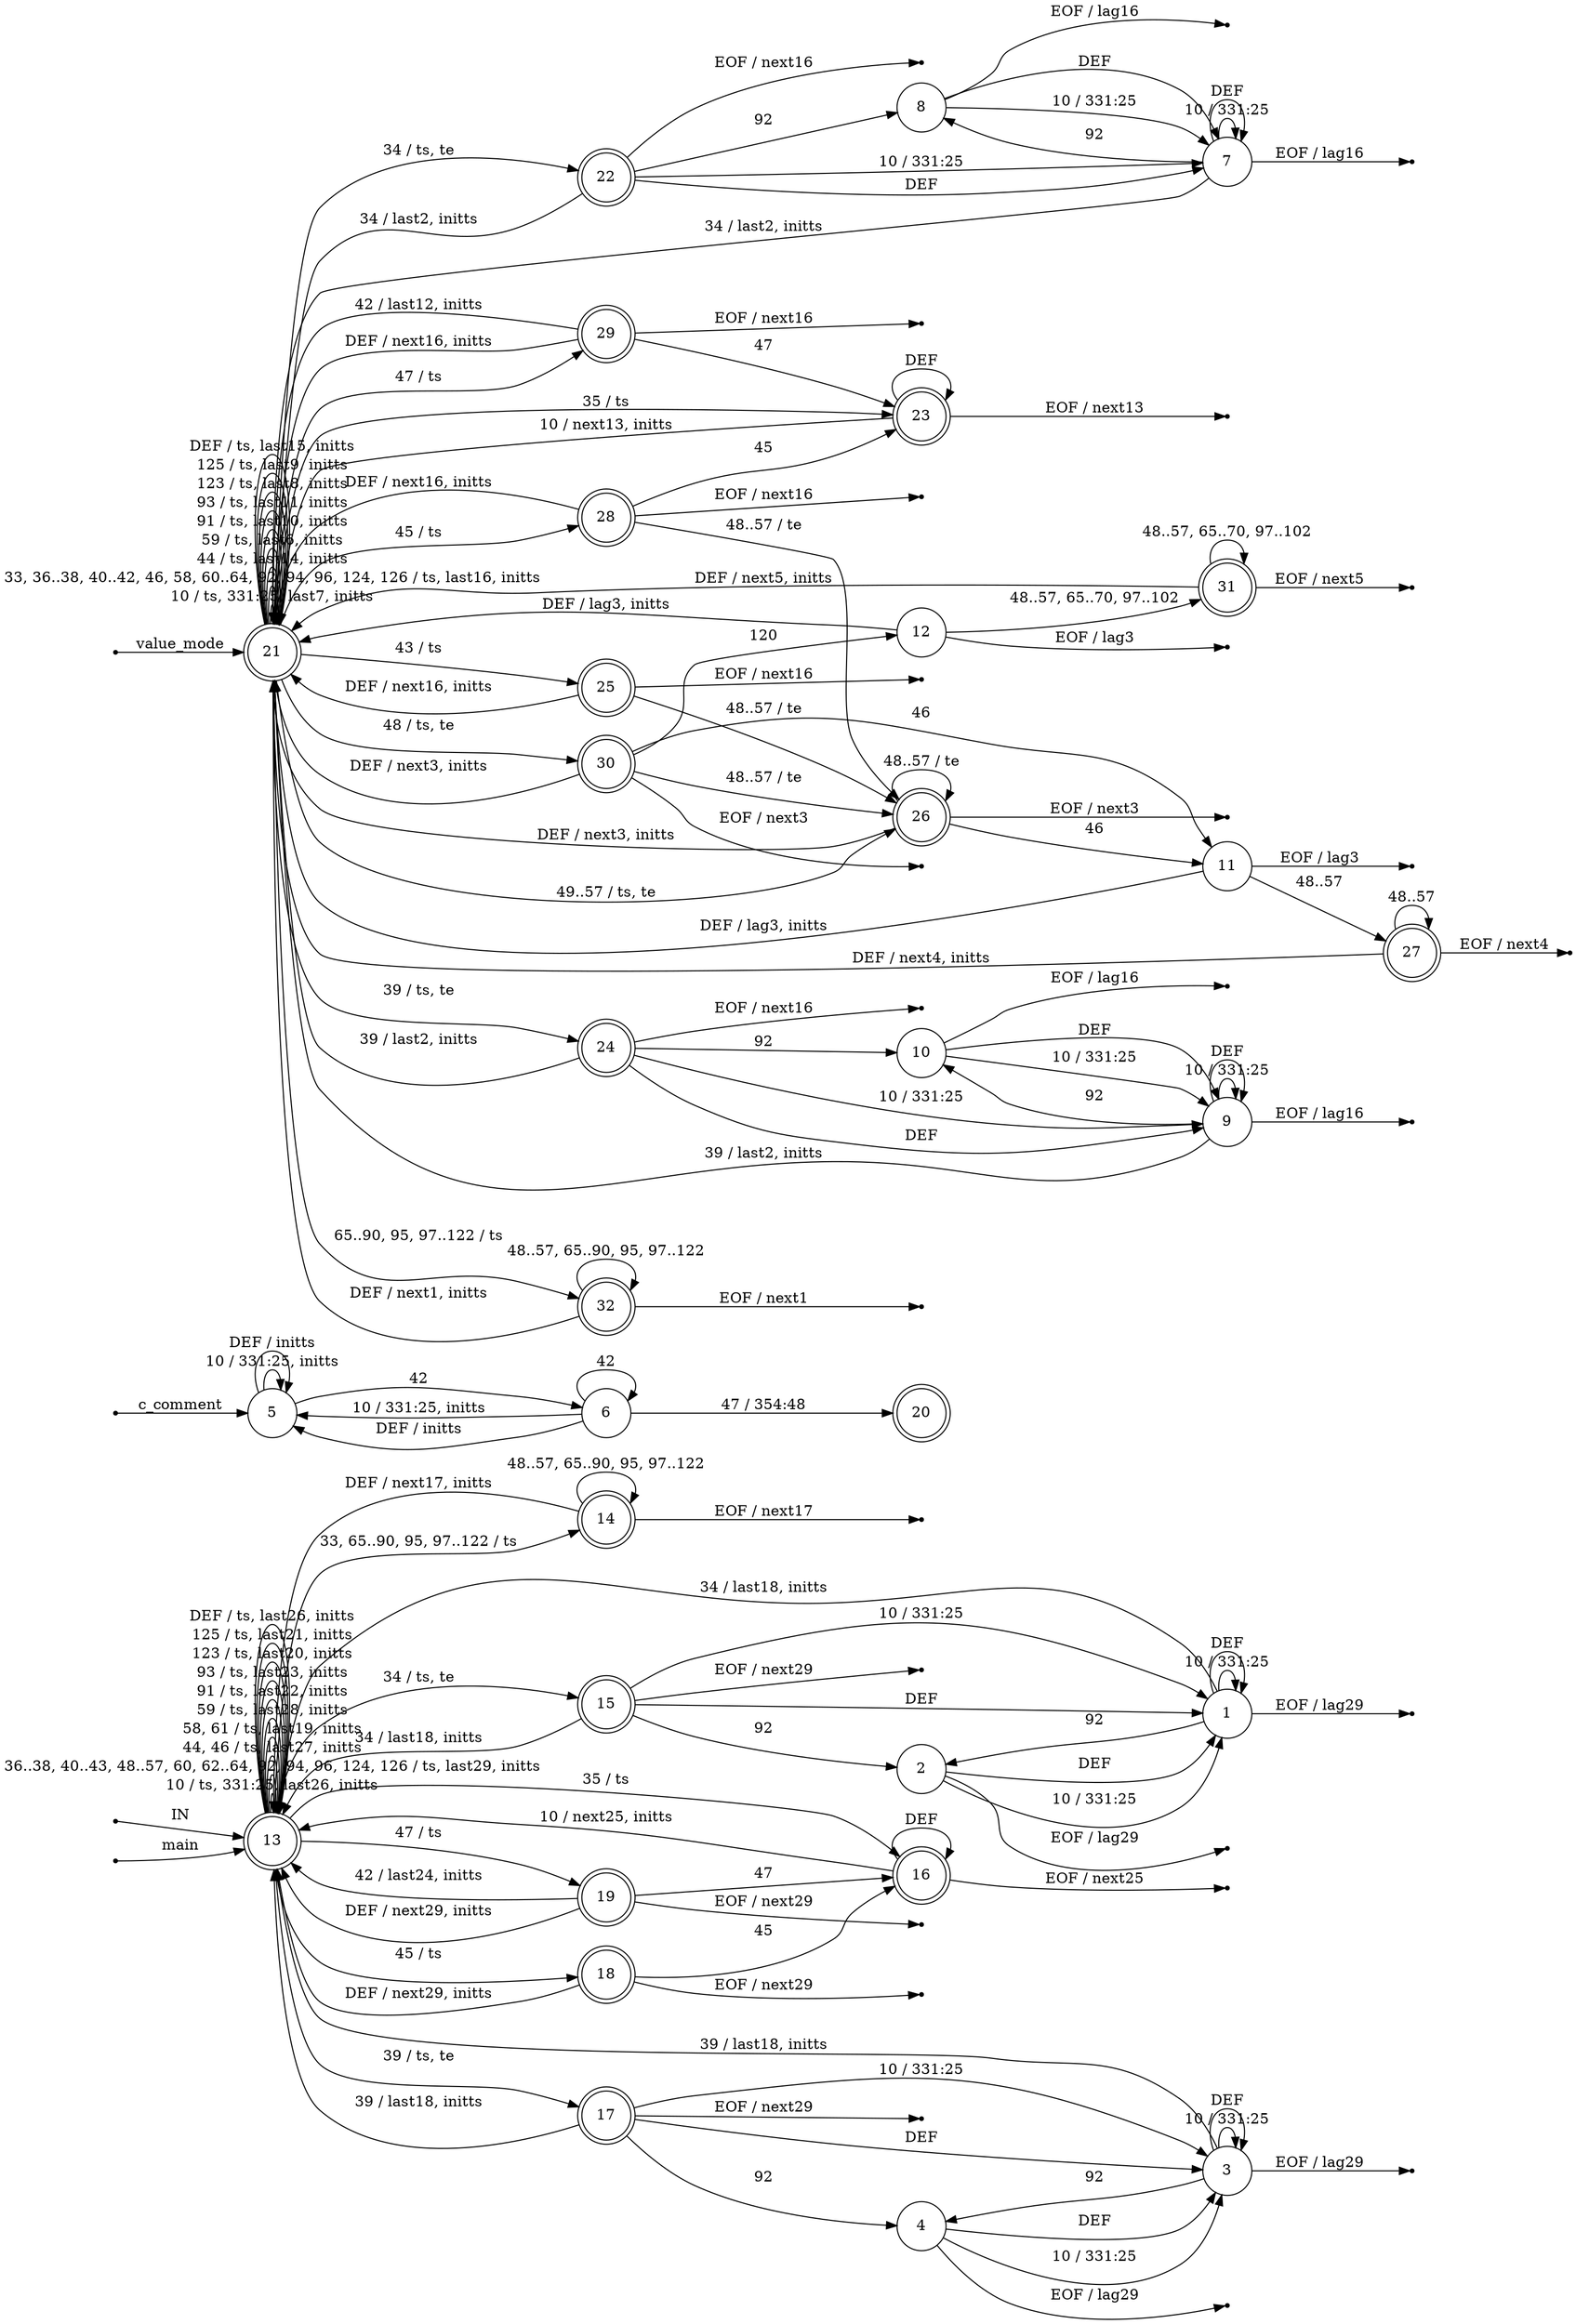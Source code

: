 digraph ACLParser {
	rankdir=LR;
	node [ shape = point ];
	ENTRY;
	en_5;
	en_21;
	en_13;
	eof_1;
	eof_2;
	eof_3;
	eof_4;
	eof_7;
	eof_8;
	eof_9;
	eof_10;
	eof_11;
	eof_12;
	eof_14;
	eof_15;
	eof_16;
	eof_17;
	eof_18;
	eof_19;
	eof_22;
	eof_23;
	eof_24;
	eof_25;
	eof_26;
	eof_27;
	eof_28;
	eof_29;
	eof_30;
	eof_31;
	eof_32;
	node [ shape = circle, height = 0.2 ];
	node [ fixedsize = true, height = 0.65, shape = doublecircle ];
	13;
	14;
	15;
	16;
	17;
	18;
	19;
	20;
	21;
	22;
	23;
	24;
	25;
	26;
	27;
	28;
	29;
	30;
	31;
	32;
	node [ shape = circle ];
	1 -> 1 [ label = "10 / 331:25" ];
	1 -> 13 [ label = "34 / last18, initts" ];
	1 -> 2 [ label = "92" ];
	1 -> 1 [ label = "DEF" ];
	2 -> 1 [ label = "10 / 331:25" ];
	2 -> 1 [ label = "DEF" ];
	3 -> 3 [ label = "10 / 331:25" ];
	3 -> 13 [ label = "39 / last18, initts" ];
	3 -> 4 [ label = "92" ];
	3 -> 3 [ label = "DEF" ];
	4 -> 3 [ label = "10 / 331:25" ];
	4 -> 3 [ label = "DEF" ];
	5 -> 5 [ label = "10 / 331:25, initts" ];
	5 -> 6 [ label = "42" ];
	5 -> 5 [ label = "DEF / initts" ];
	6 -> 5 [ label = "10 / 331:25, initts" ];
	6 -> 6 [ label = "42" ];
	6 -> 20 [ label = "47 / 354:48" ];
	6 -> 5 [ label = "DEF / initts" ];
	7 -> 7 [ label = "10 / 331:25" ];
	7 -> 21 [ label = "34 / last2, initts" ];
	7 -> 8 [ label = "92" ];
	7 -> 7 [ label = "DEF" ];
	8 -> 7 [ label = "10 / 331:25" ];
	8 -> 7 [ label = "DEF" ];
	9 -> 9 [ label = "10 / 331:25" ];
	9 -> 21 [ label = "39 / last2, initts" ];
	9 -> 10 [ label = "92" ];
	9 -> 9 [ label = "DEF" ];
	10 -> 9 [ label = "10 / 331:25" ];
	10 -> 9 [ label = "DEF" ];
	11 -> 27 [ label = "48..57" ];
	11 -> 21 [ label = "DEF / lag3, initts" ];
	12 -> 31 [ label = "48..57, 65..70, 97..102" ];
	12 -> 21 [ label = "DEF / lag3, initts" ];
	13 -> 13 [ label = "10 / ts, 331:25, last26, initts" ];
	13 -> 14 [ label = "33, 65..90, 95, 97..122 / ts" ];
	13 -> 15 [ label = "34 / ts, te" ];
	13 -> 16 [ label = "35 / ts" ];
	13 -> 13 [ label = "36..38, 40..43, 48..57, 60, 62..64, 92, 94, 96, 124, 126 / ts, last29, initts" ];
	13 -> 17 [ label = "39 / ts, te" ];
	13 -> 13 [ label = "44, 46 / ts, last27, initts" ];
	13 -> 18 [ label = "45 / ts" ];
	13 -> 19 [ label = "47 / ts" ];
	13 -> 13 [ label = "58, 61 / ts, last19, initts" ];
	13 -> 13 [ label = "59 / ts, last28, initts" ];
	13 -> 13 [ label = "91 / ts, last22, initts" ];
	13 -> 13 [ label = "93 / ts, last23, initts" ];
	13 -> 13 [ label = "123 / ts, last20, initts" ];
	13 -> 13 [ label = "125 / ts, last21, initts" ];
	13 -> 13 [ label = "DEF / ts, last26, initts" ];
	14 -> 14 [ label = "48..57, 65..90, 95, 97..122" ];
	14 -> 13 [ label = "DEF / next17, initts" ];
	15 -> 1 [ label = "10 / 331:25" ];
	15 -> 13 [ label = "34 / last18, initts" ];
	15 -> 2 [ label = "92" ];
	15 -> 1 [ label = "DEF" ];
	16 -> 13 [ label = "10 / next25, initts" ];
	16 -> 16 [ label = "DEF" ];
	17 -> 3 [ label = "10 / 331:25" ];
	17 -> 13 [ label = "39 / last18, initts" ];
	17 -> 4 [ label = "92" ];
	17 -> 3 [ label = "DEF" ];
	18 -> 16 [ label = "45" ];
	18 -> 13 [ label = "DEF / next29, initts" ];
	19 -> 13 [ label = "42 / last24, initts" ];
	19 -> 16 [ label = "47" ];
	19 -> 13 [ label = "DEF / next29, initts" ];
	21 -> 21 [ label = "10 / ts, 331:25, last7, initts" ];
	21 -> 21 [ label = "33, 36..38, 40..42, 46, 58, 60..64, 92, 94, 96, 124, 126 / ts, last16, initts" ];
	21 -> 22 [ label = "34 / ts, te" ];
	21 -> 23 [ label = "35 / ts" ];
	21 -> 24 [ label = "39 / ts, te" ];
	21 -> 25 [ label = "43 / ts" ];
	21 -> 21 [ label = "44 / ts, last14, initts" ];
	21 -> 28 [ label = "45 / ts" ];
	21 -> 29 [ label = "47 / ts" ];
	21 -> 30 [ label = "48 / ts, te" ];
	21 -> 26 [ label = "49..57 / ts, te" ];
	21 -> 21 [ label = "59 / ts, last6, initts" ];
	21 -> 32 [ label = "65..90, 95, 97..122 / ts" ];
	21 -> 21 [ label = "91 / ts, last10, initts" ];
	21 -> 21 [ label = "93 / ts, last11, initts" ];
	21 -> 21 [ label = "123 / ts, last8, initts" ];
	21 -> 21 [ label = "125 / ts, last9, initts" ];
	21 -> 21 [ label = "DEF / ts, last15, initts" ];
	22 -> 7 [ label = "10 / 331:25" ];
	22 -> 21 [ label = "34 / last2, initts" ];
	22 -> 8 [ label = "92" ];
	22 -> 7 [ label = "DEF" ];
	23 -> 21 [ label = "10 / next13, initts" ];
	23 -> 23 [ label = "DEF" ];
	24 -> 9 [ label = "10 / 331:25" ];
	24 -> 21 [ label = "39 / last2, initts" ];
	24 -> 10 [ label = "92" ];
	24 -> 9 [ label = "DEF" ];
	25 -> 26 [ label = "48..57 / te" ];
	25 -> 21 [ label = "DEF / next16, initts" ];
	26 -> 11 [ label = "46" ];
	26 -> 26 [ label = "48..57 / te" ];
	26 -> 21 [ label = "DEF / next3, initts" ];
	27 -> 27 [ label = "48..57" ];
	27 -> 21 [ label = "DEF / next4, initts" ];
	28 -> 23 [ label = "45" ];
	28 -> 26 [ label = "48..57 / te" ];
	28 -> 21 [ label = "DEF / next16, initts" ];
	29 -> 21 [ label = "42 / last12, initts" ];
	29 -> 23 [ label = "47" ];
	29 -> 21 [ label = "DEF / next16, initts" ];
	30 -> 11 [ label = "46" ];
	30 -> 26 [ label = "48..57 / te" ];
	30 -> 12 [ label = "120" ];
	30 -> 21 [ label = "DEF / next3, initts" ];
	31 -> 31 [ label = "48..57, 65..70, 97..102" ];
	31 -> 21 [ label = "DEF / next5, initts" ];
	32 -> 32 [ label = "48..57, 65..90, 95, 97..122" ];
	32 -> 21 [ label = "DEF / next1, initts" ];
	ENTRY -> 13 [ label = "IN" ];
	en_5 -> 5 [ label = "c_comment" ];
	en_21 -> 21 [ label = "value_mode" ];
	en_13 -> 13 [ label = "main" ];
	1 -> eof_1 [ label = "EOF / lag29" ];
	2 -> eof_2 [ label = "EOF / lag29" ];
	3 -> eof_3 [ label = "EOF / lag29" ];
	4 -> eof_4 [ label = "EOF / lag29" ];
	7 -> eof_7 [ label = "EOF / lag16" ];
	8 -> eof_8 [ label = "EOF / lag16" ];
	9 -> eof_9 [ label = "EOF / lag16" ];
	10 -> eof_10 [ label = "EOF / lag16" ];
	11 -> eof_11 [ label = "EOF / lag3" ];
	12 -> eof_12 [ label = "EOF / lag3" ];
	14 -> eof_14 [ label = "EOF / next17" ];
	15 -> eof_15 [ label = "EOF / next29" ];
	16 -> eof_16 [ label = "EOF / next25" ];
	17 -> eof_17 [ label = "EOF / next29" ];
	18 -> eof_18 [ label = "EOF / next29" ];
	19 -> eof_19 [ label = "EOF / next29" ];
	22 -> eof_22 [ label = "EOF / next16" ];
	23 -> eof_23 [ label = "EOF / next13" ];
	24 -> eof_24 [ label = "EOF / next16" ];
	25 -> eof_25 [ label = "EOF / next16" ];
	26 -> eof_26 [ label = "EOF / next3" ];
	27 -> eof_27 [ label = "EOF / next4" ];
	28 -> eof_28 [ label = "EOF / next16" ];
	29 -> eof_29 [ label = "EOF / next16" ];
	30 -> eof_30 [ label = "EOF / next3" ];
	31 -> eof_31 [ label = "EOF / next5" ];
	32 -> eof_32 [ label = "EOF / next1" ];
}

